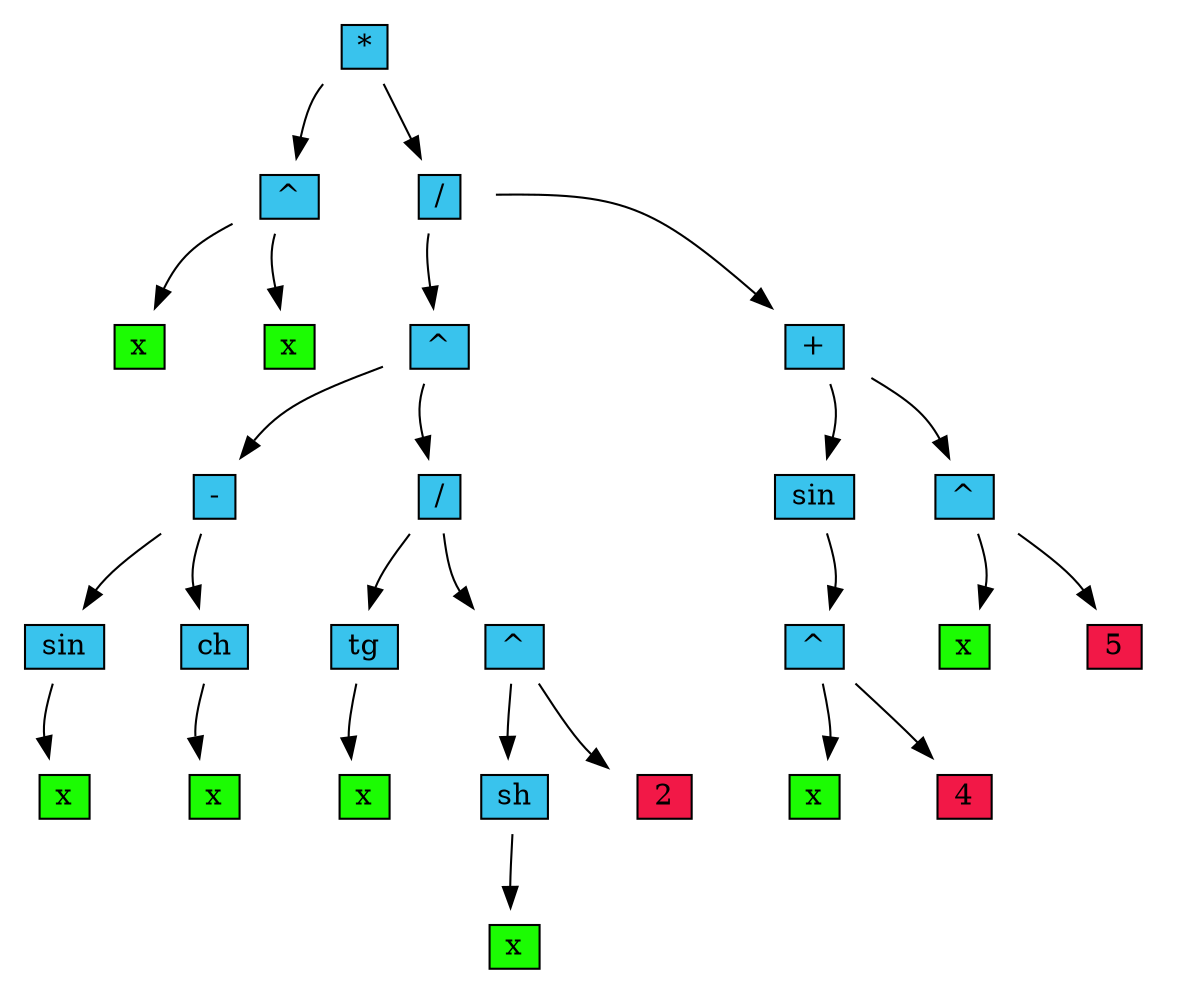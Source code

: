 digraph {
    rankdir = VR
    graph [splines = curved];
    bgcolor = "white";
    node [shape = "plaintext", style = "solid"];

                    node_0x604000000110
                    [
                        label=
                        <
                        <table border="0" cellborder="1" cellspacing="0">
                            <tr><td colspan="2" bgcolor = "#39c3ed">
 * </td>
                            </tr>
                        </table>
                        >
                    ]
                    

                    node_0x604000000090
                    [
                        label=
                        <
                        <table border="0" cellborder="1" cellspacing="0">
                            <tr><td colspan="2" bgcolor = "#39c3ed">
 ^ </td>
                            </tr>
                        </table>
                        >
                    ]
                    
                    node_0x604000000110 -> node_0x604000000090;

                    node_0x604000000050
                    [
                        label=
                        <
                        <table border="0" cellborder="1" cellspacing="0">
                            <tr><td colspan="2" bgcolor = "#1cfc03">
 x </td>
                            </tr>
                        </table>
                        >
                    ]
                    
                    node_0x604000000090 -> node_0x604000000050;

                    node_0x6040000000d0
                    [
                        label=
                        <
                        <table border="0" cellborder="1" cellspacing="0">
                            <tr><td colspan="2" bgcolor = "#1cfc03">
 x </td>
                            </tr>
                        </table>
                        >
                    ]
                    
                    node_0x604000000090 -> node_0x6040000000d0;

                    node_0x604000000490
                    [
                        label=
                        <
                        <table border="0" cellborder="1" cellspacing="0">
                            <tr><td colspan="2" bgcolor = "#39c3ed">
 / </td>
                            </tr>
                        </table>
                        >
                    ]
                    
                    node_0x604000000110 -> node_0x604000000490;

                    node_0x604000000290
                    [
                        label=
                        <
                        <table border="0" cellborder="1" cellspacing="0">
                            <tr><td colspan="2" bgcolor = "#39c3ed">
 ^ </td>
                            </tr>
                        </table>
                        >
                    ]
                    
                    node_0x604000000490 -> node_0x604000000290;

                    node_0x6040000001d0
                    [
                        label=
                        <
                        <table border="0" cellborder="1" cellspacing="0">
                            <tr><td colspan="2" bgcolor = "#39c3ed">
 - </td>
                            </tr>
                        </table>
                        >
                    ]
                    
                    node_0x604000000290 -> node_0x6040000001d0;

                    node_0x604000000150
                    [
                        label=
                        <
                        <table border="0" cellborder="1" cellspacing="0">
                            <tr><td colspan="2" bgcolor = "#39c3ed">
 sin </td>
                            </tr>
                        </table>
                        >
                    ]
                    
                    node_0x6040000001d0 -> node_0x604000000150;

                    node_0x604000000190
                    [
                        label=
                        <
                        <table border="0" cellborder="1" cellspacing="0">
                            <tr><td colspan="2" bgcolor = "#1cfc03">
 x </td>
                            </tr>
                        </table>
                        >
                    ]
                    
                    node_0x604000000150 -> node_0x604000000190;

                    node_0x604000000210
                    [
                        label=
                        <
                        <table border="0" cellborder="1" cellspacing="0">
                            <tr><td colspan="2" bgcolor = "#39c3ed">
 ch </td>
                            </tr>
                        </table>
                        >
                    ]
                    
                    node_0x6040000001d0 -> node_0x604000000210;

                    node_0x604000000250
                    [
                        label=
                        <
                        <table border="0" cellborder="1" cellspacing="0">
                            <tr><td colspan="2" bgcolor = "#1cfc03">
 x </td>
                            </tr>
                        </table>
                        >
                    ]
                    
                    node_0x604000000210 -> node_0x604000000250;

                    node_0x604000000350
                    [
                        label=
                        <
                        <table border="0" cellborder="1" cellspacing="0">
                            <tr><td colspan="2" bgcolor = "#39c3ed">
 / </td>
                            </tr>
                        </table>
                        >
                    ]
                    
                    node_0x604000000290 -> node_0x604000000350;

                    node_0x6040000002d0
                    [
                        label=
                        <
                        <table border="0" cellborder="1" cellspacing="0">
                            <tr><td colspan="2" bgcolor = "#39c3ed">
 tg </td>
                            </tr>
                        </table>
                        >
                    ]
                    
                    node_0x604000000350 -> node_0x6040000002d0;

                    node_0x604000000310
                    [
                        label=
                        <
                        <table border="0" cellborder="1" cellspacing="0">
                            <tr><td colspan="2" bgcolor = "#1cfc03">
 x </td>
                            </tr>
                        </table>
                        >
                    ]
                    
                    node_0x6040000002d0 -> node_0x604000000310;

                    node_0x604000000410
                    [
                        label=
                        <
                        <table border="0" cellborder="1" cellspacing="0">
                            <tr><td colspan="2" bgcolor = "#39c3ed">
 ^ </td>
                            </tr>
                        </table>
                        >
                    ]
                    
                    node_0x604000000350 -> node_0x604000000410;

                    node_0x604000000390
                    [
                        label=
                        <
                        <table border="0" cellborder="1" cellspacing="0">
                            <tr><td colspan="2" bgcolor = "#39c3ed">
 sh </td>
                            </tr>
                        </table>
                        >
                    ]
                    
                    node_0x604000000410 -> node_0x604000000390;

                    node_0x6040000003d0
                    [
                        label=
                        <
                        <table border="0" cellborder="1" cellspacing="0">
                            <tr><td colspan="2" bgcolor = "#1cfc03">
 x </td>
                            </tr>
                        </table>
                        >
                    ]
                    
                    node_0x604000000390 -> node_0x6040000003d0;

                    node_0x604000000450
                    [
                        label=
                        <
                        <table border="0" cellborder="1" cellspacing="0">
                            <tr><td colspan="2" bgcolor = "#f21847">
 2 </td>
                            </tr>
                        </table>
                        >
                    ]
                    
                    node_0x604000000410 -> node_0x604000000450;

                    node_0x6040000005d0
                    [
                        label=
                        <
                        <table border="0" cellborder="1" cellspacing="0">
                            <tr><td colspan="2" bgcolor = "#39c3ed">
 + </td>
                            </tr>
                        </table>
                        >
                    ]
                    
                    node_0x604000000490 -> node_0x6040000005d0;

                    node_0x6040000004d0
                    [
                        label=
                        <
                        <table border="0" cellborder="1" cellspacing="0">
                            <tr><td colspan="2" bgcolor = "#39c3ed">
 sin </td>
                            </tr>
                        </table>
                        >
                    ]
                    
                    node_0x6040000005d0 -> node_0x6040000004d0;

                    node_0x604000000550
                    [
                        label=
                        <
                        <table border="0" cellborder="1" cellspacing="0">
                            <tr><td colspan="2" bgcolor = "#39c3ed">
 ^ </td>
                            </tr>
                        </table>
                        >
                    ]
                    
                    node_0x6040000004d0 -> node_0x604000000550;

                    node_0x604000000510
                    [
                        label=
                        <
                        <table border="0" cellborder="1" cellspacing="0">
                            <tr><td colspan="2" bgcolor = "#1cfc03">
 x </td>
                            </tr>
                        </table>
                        >
                    ]
                    
                    node_0x604000000550 -> node_0x604000000510;

                    node_0x604000000590
                    [
                        label=
                        <
                        <table border="0" cellborder="1" cellspacing="0">
                            <tr><td colspan="2" bgcolor = "#f21847">
 4 </td>
                            </tr>
                        </table>
                        >
                    ]
                    
                    node_0x604000000550 -> node_0x604000000590;

                    node_0x604000000650
                    [
                        label=
                        <
                        <table border="0" cellborder="1" cellspacing="0">
                            <tr><td colspan="2" bgcolor = "#39c3ed">
 ^ </td>
                            </tr>
                        </table>
                        >
                    ]
                    
                    node_0x6040000005d0 -> node_0x604000000650;

                    node_0x604000000610
                    [
                        label=
                        <
                        <table border="0" cellborder="1" cellspacing="0">
                            <tr><td colspan="2" bgcolor = "#1cfc03">
 x </td>
                            </tr>
                        </table>
                        >
                    ]
                    
                    node_0x604000000650 -> node_0x604000000610;

                    node_0x604000000690
                    [
                        label=
                        <
                        <table border="0" cellborder="1" cellspacing="0">
                            <tr><td colspan="2" bgcolor = "#f21847">
 5 </td>
                            </tr>
                        </table>
                        >
                    ]
                    
                    node_0x604000000650 -> node_0x604000000690;
}
